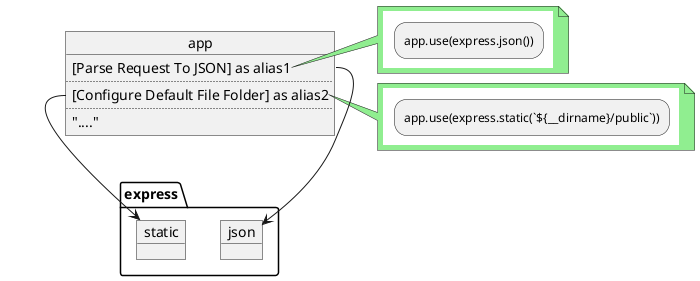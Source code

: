 @startuml
<style>
note {
    BackgroundColor #lightgreen
   
}
 activityDiagram {
     BackgroundColor #yellow
}
</style>

package express {
    object json
    object static
}

package app.js {
    object  app {
        [Parse Request To JSON] as alias1 
        ..
        [Configure Default File Folder] as alias2 
        ..
        "...."

    }
    
}

note right of app::alias1 #lightgreen
    {{
        :app.use(express.json());
    }}
end note

note right of app::alias2
    {{
        :app.use(express.static(`${__dirname}/public`));
    }}
end note

 app::alias1 --> json 
 app::alias2 --> static 

@enduml
